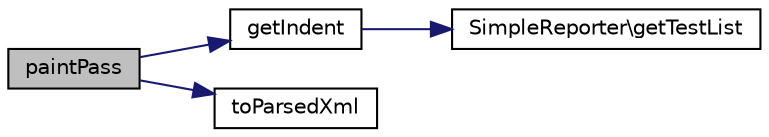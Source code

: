 digraph "paintPass"
{
  edge [fontname="Helvetica",fontsize="10",labelfontname="Helvetica",labelfontsize="10"];
  node [fontname="Helvetica",fontsize="10",shape=record];
  rankdir="LR";
  Node1 [label="paintPass",height=0.2,width=0.4,color="black", fillcolor="grey75", style="filled" fontcolor="black"];
  Node1 -> Node2 [color="midnightblue",fontsize="10",style="solid",fontname="Helvetica"];
  Node2 [label="getIndent",height=0.2,width=0.4,color="black", fillcolor="white", style="filled",URL="$class_xml_reporter.html#ac68ca16e8ca2122f36ff6fe6b8524195"];
  Node2 -> Node3 [color="midnightblue",fontsize="10",style="solid",fontname="Helvetica"];
  Node3 [label="SimpleReporter\\getTestList",height=0.2,width=0.4,color="black", fillcolor="white", style="filled",URL="$class_simple_reporter.html#a6009e1d097a757744ce44ebd4126abf7"];
  Node1 -> Node4 [color="midnightblue",fontsize="10",style="solid",fontname="Helvetica"];
  Node4 [label="toParsedXml",height=0.2,width=0.4,color="black", fillcolor="white", style="filled",URL="$class_xml_reporter.html#ae8b8fc496455c4eace6021c29c32dfa6"];
}
